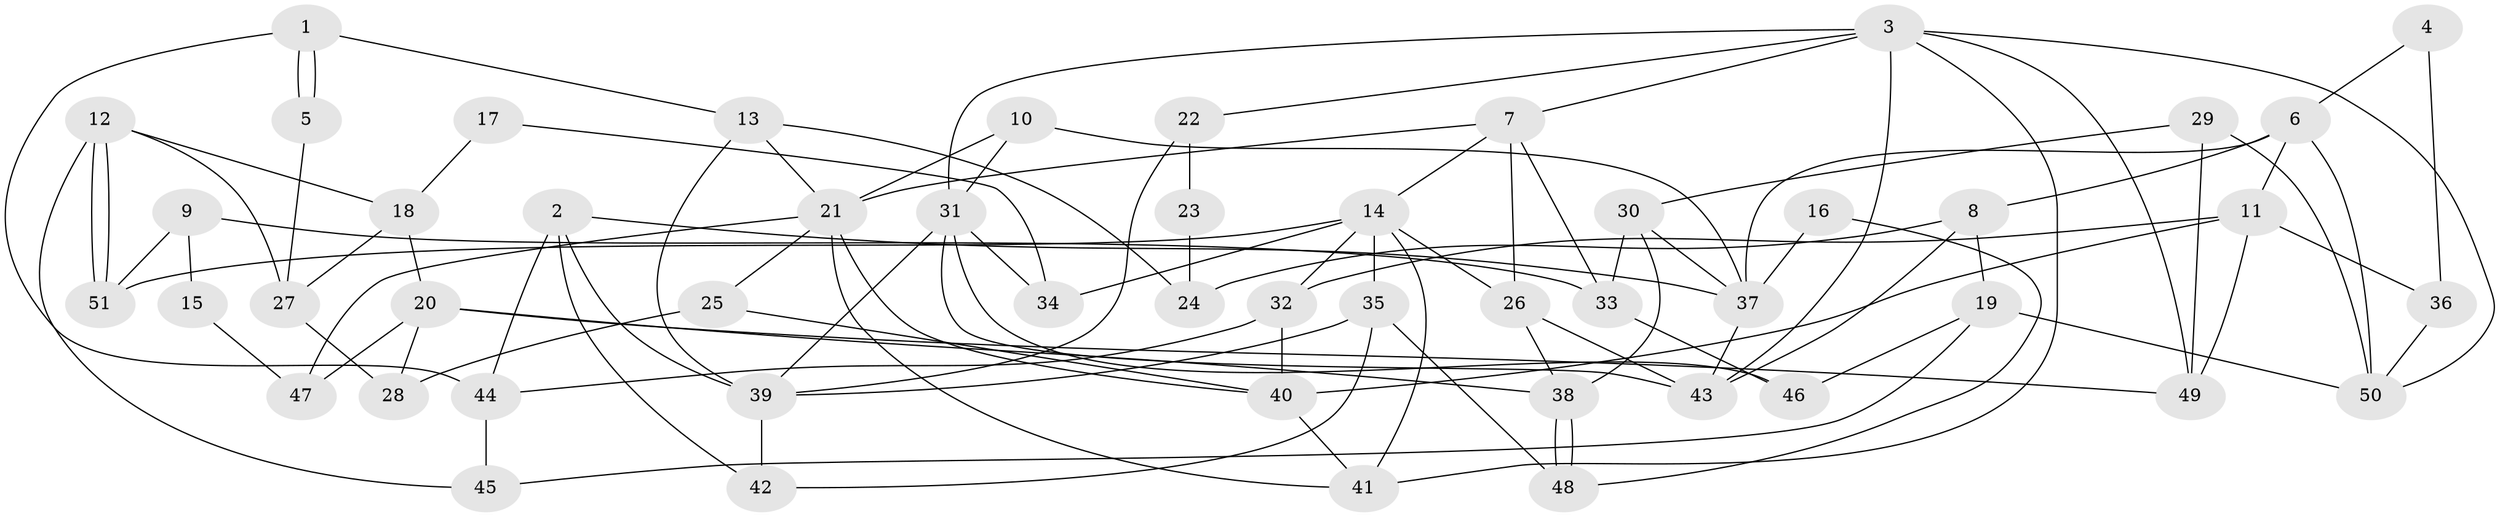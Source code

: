 // coarse degree distribution, {3: 0.24, 4: 0.24, 6: 0.12, 2: 0.08, 5: 0.2, 9: 0.04, 7: 0.08}
// Generated by graph-tools (version 1.1) at 2025/53/03/04/25 21:53:06]
// undirected, 51 vertices, 102 edges
graph export_dot {
graph [start="1"]
  node [color=gray90,style=filled];
  1;
  2;
  3;
  4;
  5;
  6;
  7;
  8;
  9;
  10;
  11;
  12;
  13;
  14;
  15;
  16;
  17;
  18;
  19;
  20;
  21;
  22;
  23;
  24;
  25;
  26;
  27;
  28;
  29;
  30;
  31;
  32;
  33;
  34;
  35;
  36;
  37;
  38;
  39;
  40;
  41;
  42;
  43;
  44;
  45;
  46;
  47;
  48;
  49;
  50;
  51;
  1 -- 5;
  1 -- 5;
  1 -- 44;
  1 -- 13;
  2 -- 39;
  2 -- 42;
  2 -- 37;
  2 -- 44;
  3 -- 7;
  3 -- 49;
  3 -- 22;
  3 -- 31;
  3 -- 41;
  3 -- 43;
  3 -- 50;
  4 -- 36;
  4 -- 6;
  5 -- 27;
  6 -- 50;
  6 -- 37;
  6 -- 8;
  6 -- 11;
  7 -- 26;
  7 -- 21;
  7 -- 14;
  7 -- 33;
  8 -- 43;
  8 -- 19;
  8 -- 24;
  9 -- 51;
  9 -- 33;
  9 -- 15;
  10 -- 37;
  10 -- 31;
  10 -- 21;
  11 -- 32;
  11 -- 36;
  11 -- 40;
  11 -- 49;
  12 -- 51;
  12 -- 51;
  12 -- 45;
  12 -- 18;
  12 -- 27;
  13 -- 21;
  13 -- 24;
  13 -- 39;
  14 -- 41;
  14 -- 26;
  14 -- 32;
  14 -- 34;
  14 -- 35;
  14 -- 51;
  15 -- 47;
  16 -- 37;
  16 -- 48;
  17 -- 18;
  17 -- 34;
  18 -- 27;
  18 -- 20;
  19 -- 46;
  19 -- 45;
  19 -- 50;
  20 -- 38;
  20 -- 28;
  20 -- 47;
  20 -- 49;
  21 -- 40;
  21 -- 25;
  21 -- 41;
  21 -- 47;
  22 -- 39;
  22 -- 23;
  23 -- 24;
  25 -- 40;
  25 -- 28;
  26 -- 43;
  26 -- 38;
  27 -- 28;
  29 -- 50;
  29 -- 49;
  29 -- 30;
  30 -- 38;
  30 -- 33;
  30 -- 37;
  31 -- 43;
  31 -- 34;
  31 -- 39;
  31 -- 46;
  32 -- 40;
  32 -- 44;
  33 -- 46;
  35 -- 39;
  35 -- 42;
  35 -- 48;
  36 -- 50;
  37 -- 43;
  38 -- 48;
  38 -- 48;
  39 -- 42;
  40 -- 41;
  44 -- 45;
}
